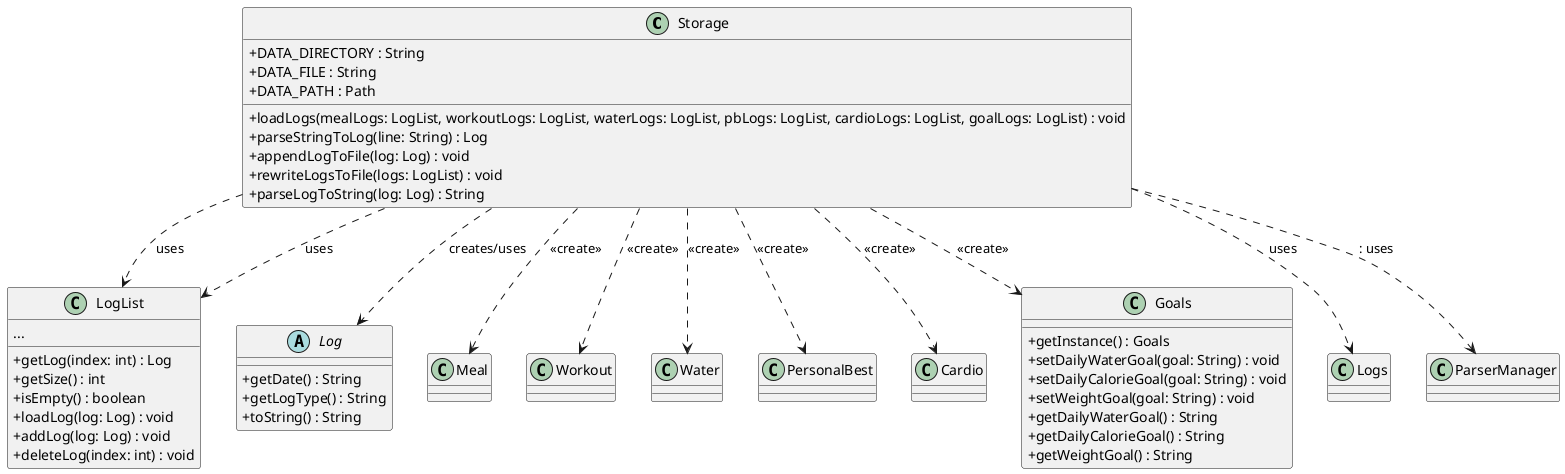 @startuml
skinparam classAttributeIconSize 0

class Storage {
    +DATA_DIRECTORY : String
    +DATA_FILE : String
    +DATA_PATH : Path
    +loadLogs(mealLogs: LogList, workoutLogs: LogList, waterLogs: LogList, pbLogs: LogList, cardioLogs: LogList, goalLogs: LogList) : void
    +parseStringToLog(line: String) : Log
    +appendLogToFile(log: Log) : void
    +rewriteLogsToFile(logs: LogList) : void
    +parseLogToString(log: Log) : String
}

class LogList {
    +getLog(index: int) : Log
    +getSize() : int
    +isEmpty() : boolean
    +loadLog(log: Log) : void
    +addLog(log: Log) : void
    +deleteLog(index: int) : void
    ...
}

abstract class Log {
    +getDate() : String
    +getLogType() : String
    +toString() : String
}

class Meal
class Workout
class Water
class PersonalBest
class Cardio
class Goals {
    +getInstance() : Goals
    +setDailyWaterGoal(goal: String) : void
    +setDailyCalorieGoal(goal: String) : void
    +setWeightGoal(goal: String) : void
    +getDailyWaterGoal() : String
    +getDailyCalorieGoal() : String
    +getWeightGoal() : String
}

Storage ..> LogList : uses
Storage ..> Log : creates/uses
Storage ..> Meal : <<create>>
Storage ..> Workout : <<create>>
Storage ..> Water : <<create>>
Storage ..> PersonalBest : <<create>>
Storage ..> Cardio : <<create>>
Storage ..> Goals : <<create>>

Storage ..> LogList : uses
Storage ..> Logs : uses
Storage ..> ParserManager: : uses

@enduml
